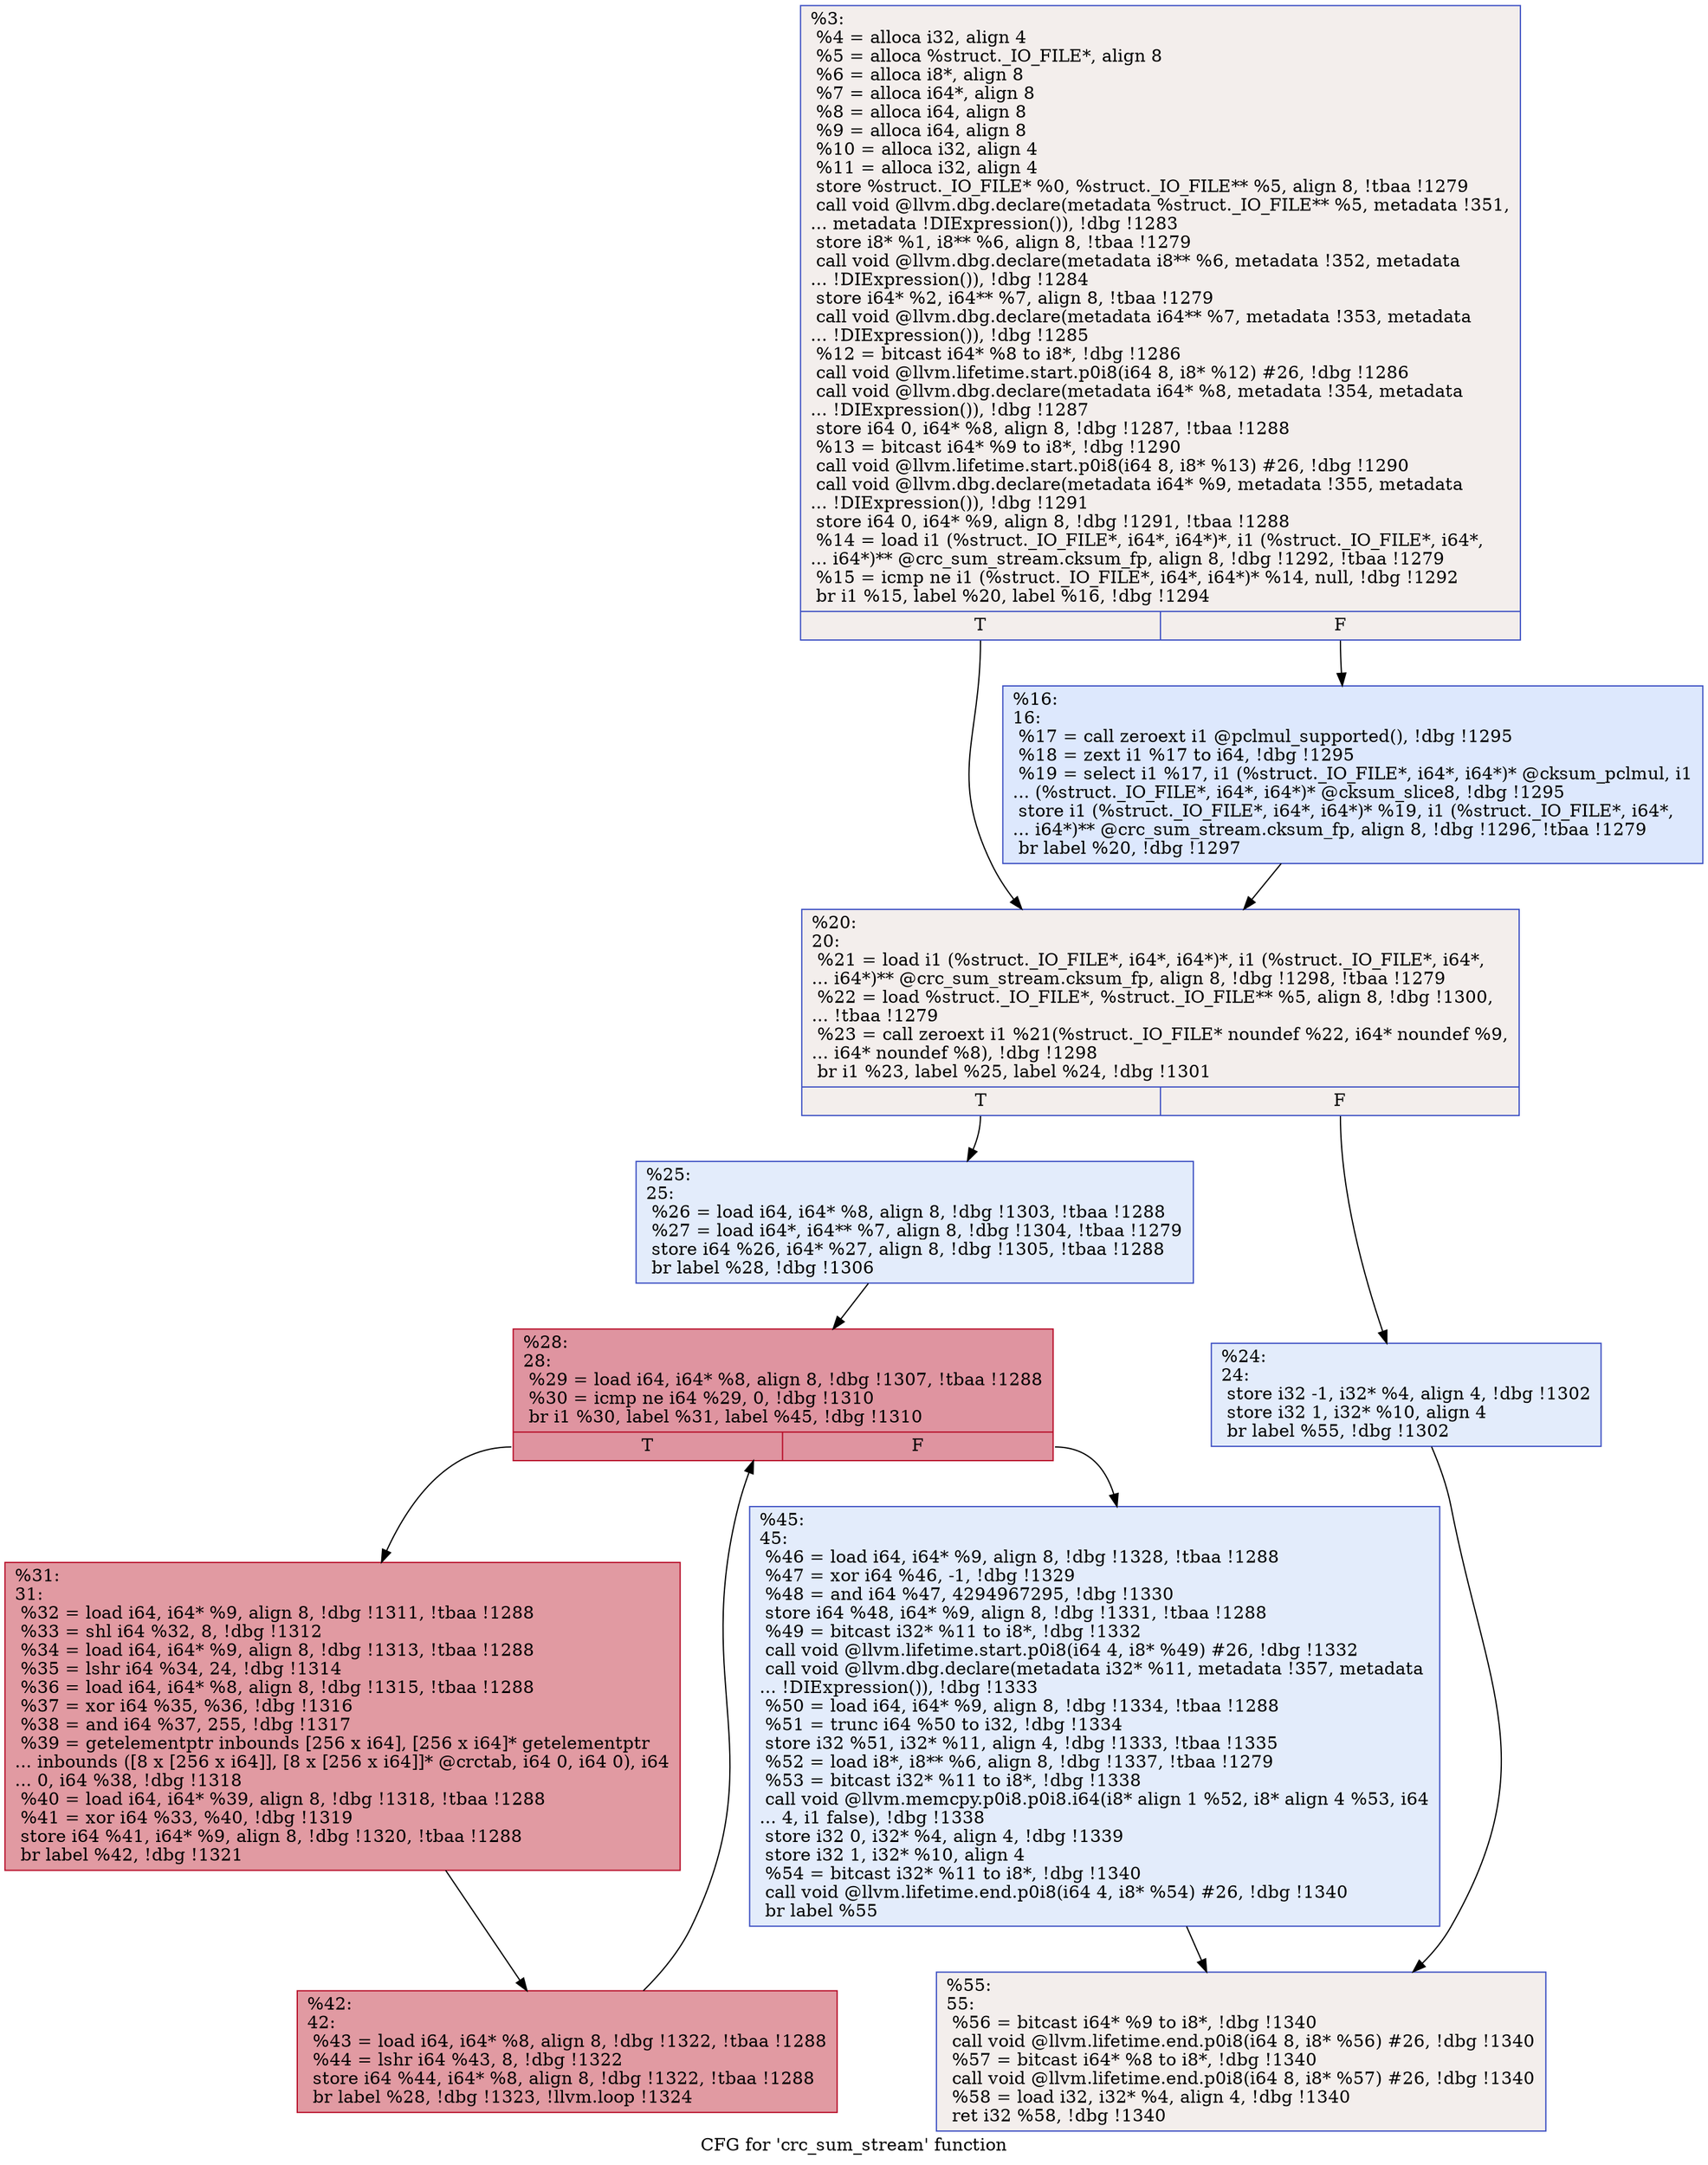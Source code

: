digraph "CFG for 'crc_sum_stream' function" {
	label="CFG for 'crc_sum_stream' function";

	Node0x1fcacc0 [shape=record,color="#3d50c3ff", style=filled, fillcolor="#e3d9d370",label="{%3:\l  %4 = alloca i32, align 4\l  %5 = alloca %struct._IO_FILE*, align 8\l  %6 = alloca i8*, align 8\l  %7 = alloca i64*, align 8\l  %8 = alloca i64, align 8\l  %9 = alloca i64, align 8\l  %10 = alloca i32, align 4\l  %11 = alloca i32, align 4\l  store %struct._IO_FILE* %0, %struct._IO_FILE** %5, align 8, !tbaa !1279\l  call void @llvm.dbg.declare(metadata %struct._IO_FILE** %5, metadata !351,\l... metadata !DIExpression()), !dbg !1283\l  store i8* %1, i8** %6, align 8, !tbaa !1279\l  call void @llvm.dbg.declare(metadata i8** %6, metadata !352, metadata\l... !DIExpression()), !dbg !1284\l  store i64* %2, i64** %7, align 8, !tbaa !1279\l  call void @llvm.dbg.declare(metadata i64** %7, metadata !353, metadata\l... !DIExpression()), !dbg !1285\l  %12 = bitcast i64* %8 to i8*, !dbg !1286\l  call void @llvm.lifetime.start.p0i8(i64 8, i8* %12) #26, !dbg !1286\l  call void @llvm.dbg.declare(metadata i64* %8, metadata !354, metadata\l... !DIExpression()), !dbg !1287\l  store i64 0, i64* %8, align 8, !dbg !1287, !tbaa !1288\l  %13 = bitcast i64* %9 to i8*, !dbg !1290\l  call void @llvm.lifetime.start.p0i8(i64 8, i8* %13) #26, !dbg !1290\l  call void @llvm.dbg.declare(metadata i64* %9, metadata !355, metadata\l... !DIExpression()), !dbg !1291\l  store i64 0, i64* %9, align 8, !dbg !1291, !tbaa !1288\l  %14 = load i1 (%struct._IO_FILE*, i64*, i64*)*, i1 (%struct._IO_FILE*, i64*,\l... i64*)** @crc_sum_stream.cksum_fp, align 8, !dbg !1292, !tbaa !1279\l  %15 = icmp ne i1 (%struct._IO_FILE*, i64*, i64*)* %14, null, !dbg !1292\l  br i1 %15, label %20, label %16, !dbg !1294\l|{<s0>T|<s1>F}}"];
	Node0x1fcacc0:s0 -> Node0x1fcae40;
	Node0x1fcacc0:s1 -> Node0x1fcadf0;
	Node0x1fcadf0 [shape=record,color="#3d50c3ff", style=filled, fillcolor="#b2ccfb70",label="{%16:\l16:                                               \l  %17 = call zeroext i1 @pclmul_supported(), !dbg !1295\l  %18 = zext i1 %17 to i64, !dbg !1295\l  %19 = select i1 %17, i1 (%struct._IO_FILE*, i64*, i64*)* @cksum_pclmul, i1\l... (%struct._IO_FILE*, i64*, i64*)* @cksum_slice8, !dbg !1295\l  store i1 (%struct._IO_FILE*, i64*, i64*)* %19, i1 (%struct._IO_FILE*, i64*,\l... i64*)** @crc_sum_stream.cksum_fp, align 8, !dbg !1296, !tbaa !1279\l  br label %20, !dbg !1297\l}"];
	Node0x1fcadf0 -> Node0x1fcae40;
	Node0x1fcae40 [shape=record,color="#3d50c3ff", style=filled, fillcolor="#e3d9d370",label="{%20:\l20:                                               \l  %21 = load i1 (%struct._IO_FILE*, i64*, i64*)*, i1 (%struct._IO_FILE*, i64*,\l... i64*)** @crc_sum_stream.cksum_fp, align 8, !dbg !1298, !tbaa !1279\l  %22 = load %struct._IO_FILE*, %struct._IO_FILE** %5, align 8, !dbg !1300,\l... !tbaa !1279\l  %23 = call zeroext i1 %21(%struct._IO_FILE* noundef %22, i64* noundef %9,\l... i64* noundef %8), !dbg !1298\l  br i1 %23, label %25, label %24, !dbg !1301\l|{<s0>T|<s1>F}}"];
	Node0x1fcae40:s0 -> Node0x1fcaee0;
	Node0x1fcae40:s1 -> Node0x1fcae90;
	Node0x1fcae90 [shape=record,color="#3d50c3ff", style=filled, fillcolor="#bfd3f670",label="{%24:\l24:                                               \l  store i32 -1, i32* %4, align 4, !dbg !1302\l  store i32 1, i32* %10, align 4\l  br label %55, !dbg !1302\l}"];
	Node0x1fcae90 -> Node0x1fcb070;
	Node0x1fcaee0 [shape=record,color="#3d50c3ff", style=filled, fillcolor="#bfd3f670",label="{%25:\l25:                                               \l  %26 = load i64, i64* %8, align 8, !dbg !1303, !tbaa !1288\l  %27 = load i64*, i64** %7, align 8, !dbg !1304, !tbaa !1279\l  store i64 %26, i64* %27, align 8, !dbg !1305, !tbaa !1288\l  br label %28, !dbg !1306\l}"];
	Node0x1fcaee0 -> Node0x1fcaf30;
	Node0x1fcaf30 [shape=record,color="#b70d28ff", style=filled, fillcolor="#b70d2870",label="{%28:\l28:                                               \l  %29 = load i64, i64* %8, align 8, !dbg !1307, !tbaa !1288\l  %30 = icmp ne i64 %29, 0, !dbg !1310\l  br i1 %30, label %31, label %45, !dbg !1310\l|{<s0>T|<s1>F}}"];
	Node0x1fcaf30:s0 -> Node0x1fcaf80;
	Node0x1fcaf30:s1 -> Node0x1fcb020;
	Node0x1fcaf80 [shape=record,color="#b70d28ff", style=filled, fillcolor="#bb1b2c70",label="{%31:\l31:                                               \l  %32 = load i64, i64* %9, align 8, !dbg !1311, !tbaa !1288\l  %33 = shl i64 %32, 8, !dbg !1312\l  %34 = load i64, i64* %9, align 8, !dbg !1313, !tbaa !1288\l  %35 = lshr i64 %34, 24, !dbg !1314\l  %36 = load i64, i64* %8, align 8, !dbg !1315, !tbaa !1288\l  %37 = xor i64 %35, %36, !dbg !1316\l  %38 = and i64 %37, 255, !dbg !1317\l  %39 = getelementptr inbounds [256 x i64], [256 x i64]* getelementptr\l... inbounds ([8 x [256 x i64]], [8 x [256 x i64]]* @crctab, i64 0, i64 0), i64\l... 0, i64 %38, !dbg !1318\l  %40 = load i64, i64* %39, align 8, !dbg !1318, !tbaa !1288\l  %41 = xor i64 %33, %40, !dbg !1319\l  store i64 %41, i64* %9, align 8, !dbg !1320, !tbaa !1288\l  br label %42, !dbg !1321\l}"];
	Node0x1fcaf80 -> Node0x1fcafd0;
	Node0x1fcafd0 [shape=record,color="#b70d28ff", style=filled, fillcolor="#bb1b2c70",label="{%42:\l42:                                               \l  %43 = load i64, i64* %8, align 8, !dbg !1322, !tbaa !1288\l  %44 = lshr i64 %43, 8, !dbg !1322\l  store i64 %44, i64* %8, align 8, !dbg !1322, !tbaa !1288\l  br label %28, !dbg !1323, !llvm.loop !1324\l}"];
	Node0x1fcafd0 -> Node0x1fcaf30;
	Node0x1fcb020 [shape=record,color="#3d50c3ff", style=filled, fillcolor="#bfd3f670",label="{%45:\l45:                                               \l  %46 = load i64, i64* %9, align 8, !dbg !1328, !tbaa !1288\l  %47 = xor i64 %46, -1, !dbg !1329\l  %48 = and i64 %47, 4294967295, !dbg !1330\l  store i64 %48, i64* %9, align 8, !dbg !1331, !tbaa !1288\l  %49 = bitcast i32* %11 to i8*, !dbg !1332\l  call void @llvm.lifetime.start.p0i8(i64 4, i8* %49) #26, !dbg !1332\l  call void @llvm.dbg.declare(metadata i32* %11, metadata !357, metadata\l... !DIExpression()), !dbg !1333\l  %50 = load i64, i64* %9, align 8, !dbg !1334, !tbaa !1288\l  %51 = trunc i64 %50 to i32, !dbg !1334\l  store i32 %51, i32* %11, align 4, !dbg !1333, !tbaa !1335\l  %52 = load i8*, i8** %6, align 8, !dbg !1337, !tbaa !1279\l  %53 = bitcast i32* %11 to i8*, !dbg !1338\l  call void @llvm.memcpy.p0i8.p0i8.i64(i8* align 1 %52, i8* align 4 %53, i64\l... 4, i1 false), !dbg !1338\l  store i32 0, i32* %4, align 4, !dbg !1339\l  store i32 1, i32* %10, align 4\l  %54 = bitcast i32* %11 to i8*, !dbg !1340\l  call void @llvm.lifetime.end.p0i8(i64 4, i8* %54) #26, !dbg !1340\l  br label %55\l}"];
	Node0x1fcb020 -> Node0x1fcb070;
	Node0x1fcb070 [shape=record,color="#3d50c3ff", style=filled, fillcolor="#e3d9d370",label="{%55:\l55:                                               \l  %56 = bitcast i64* %9 to i8*, !dbg !1340\l  call void @llvm.lifetime.end.p0i8(i64 8, i8* %56) #26, !dbg !1340\l  %57 = bitcast i64* %8 to i8*, !dbg !1340\l  call void @llvm.lifetime.end.p0i8(i64 8, i8* %57) #26, !dbg !1340\l  %58 = load i32, i32* %4, align 4, !dbg !1340\l  ret i32 %58, !dbg !1340\l}"];
}
